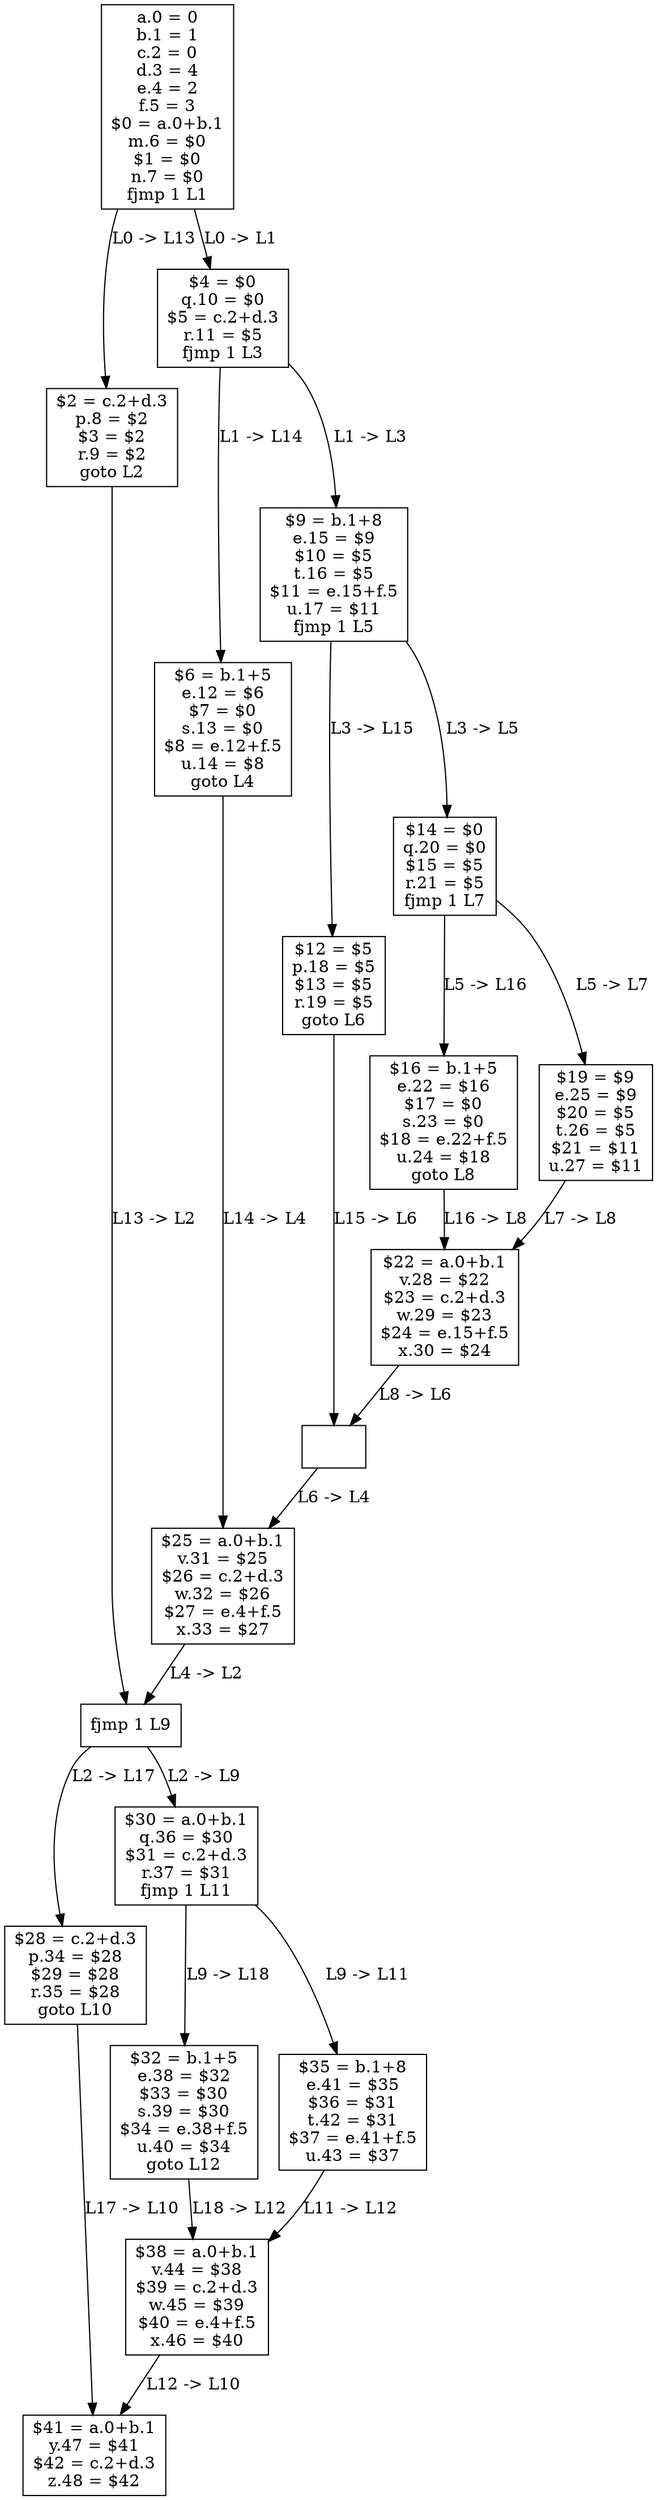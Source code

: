 digraph cfg {
L0 [label="a.0 = 0\nb.1 = 1\nc.2 = 0\nd.3 = 4\ne.4 = 2\nf.5 = 3\n$0 = a.0+b.1\nm.6 = $0\n$1 = $0\nn.7 = $0\nfjmp 1 L1", shape="rectangle"]
L13 [label="$2 = c.2+d.3\np.8 = $2\n$3 = $2\nr.9 = $2\ngoto L2", shape="rectangle"]
L1 [label="$4 = $0\nq.10 = $0\n$5 = c.2+d.3\nr.11 = $5\nfjmp 1 L3", shape="rectangle"]
L14 [label="$6 = b.1+5\ne.12 = $6\n$7 = $0\ns.13 = $0\n$8 = e.12+f.5\nu.14 = $8\ngoto L4", shape="rectangle"]
L3 [label="$9 = b.1+8\ne.15 = $9\n$10 = $5\nt.16 = $5\n$11 = e.15+f.5\nu.17 = $11\nfjmp 1 L5", shape="rectangle"]
L15 [label="$12 = $5\np.18 = $5\n$13 = $5\nr.19 = $5\ngoto L6", shape="rectangle"]
L5 [label="$14 = $0\nq.20 = $0\n$15 = $5\nr.21 = $5\nfjmp 1 L7", shape="rectangle"]
L16 [label="$16 = b.1+5\ne.22 = $16\n$17 = $0\ns.23 = $0\n$18 = e.22+f.5\nu.24 = $18\ngoto L8", shape="rectangle"]
L7 [label="$19 = $9\ne.25 = $9\n$20 = $5\nt.26 = $5\n$21 = $11\nu.27 = $11", shape="rectangle"]
L8 [label="$22 = a.0+b.1\nv.28 = $22\n$23 = c.2+d.3\nw.29 = $23\n$24 = e.15+f.5\nx.30 = $24", shape="rectangle"]
L6 [label="", shape="rectangle"]
L4 [label="$25 = a.0+b.1\nv.31 = $25\n$26 = c.2+d.3\nw.32 = $26\n$27 = e.4+f.5\nx.33 = $27", shape="rectangle"]
L2 [label="fjmp 1 L9", shape="rectangle"]
L17 [label="$28 = c.2+d.3\np.34 = $28\n$29 = $28\nr.35 = $28\ngoto L10", shape="rectangle"]
L9 [label="$30 = a.0+b.1\nq.36 = $30\n$31 = c.2+d.3\nr.37 = $31\nfjmp 1 L11", shape="rectangle"]
L18 [label="$32 = b.1+5\ne.38 = $32\n$33 = $30\ns.39 = $30\n$34 = e.38+f.5\nu.40 = $34\ngoto L12", shape="rectangle"]
L11 [label="$35 = b.1+8\ne.41 = $35\n$36 = $31\nt.42 = $31\n$37 = e.41+f.5\nu.43 = $37", shape="rectangle"]
L12 [label="$38 = a.0+b.1\nv.44 = $38\n$39 = c.2+d.3\nw.45 = $39\n$40 = e.4+f.5\nx.46 = $40", shape="rectangle"]
L10 [label="$41 = a.0+b.1\ny.47 = $41\n$42 = c.2+d.3\nz.48 = $42", shape="rectangle"]
L0 -> L1 [label="L0 -> L1"]
L0 -> L13 [label="L0 -> L13"]
L13 -> L2 [label="L13 -> L2"]
L1 -> L3 [label="L1 -> L3"]
L1 -> L14 [label="L1 -> L14"]
L14 -> L4 [label="L14 -> L4"]
L3 -> L5 [label="L3 -> L5"]
L3 -> L15 [label="L3 -> L15"]
L15 -> L6 [label="L15 -> L6"]
L5 -> L7 [label="L5 -> L7"]
L5 -> L16 [label="L5 -> L16"]
L16 -> L8 [label="L16 -> L8"]
L7 -> L8 [label="L7 -> L8"]
L8 -> L6 [label="L8 -> L6"]
L6 -> L4 [label="L6 -> L4"]
L4 -> L2 [label="L4 -> L2"]
L2 -> L9 [label="L2 -> L9"]
L2 -> L17 [label="L2 -> L17"]
L17 -> L10 [label="L17 -> L10"]
L9 -> L11 [label="L9 -> L11"]
L9 -> L18 [label="L9 -> L18"]
L18 -> L12 [label="L18 -> L12"]
L11 -> L12 [label="L11 -> L12"]
L12 -> L10 [label="L12 -> L10"]
}
